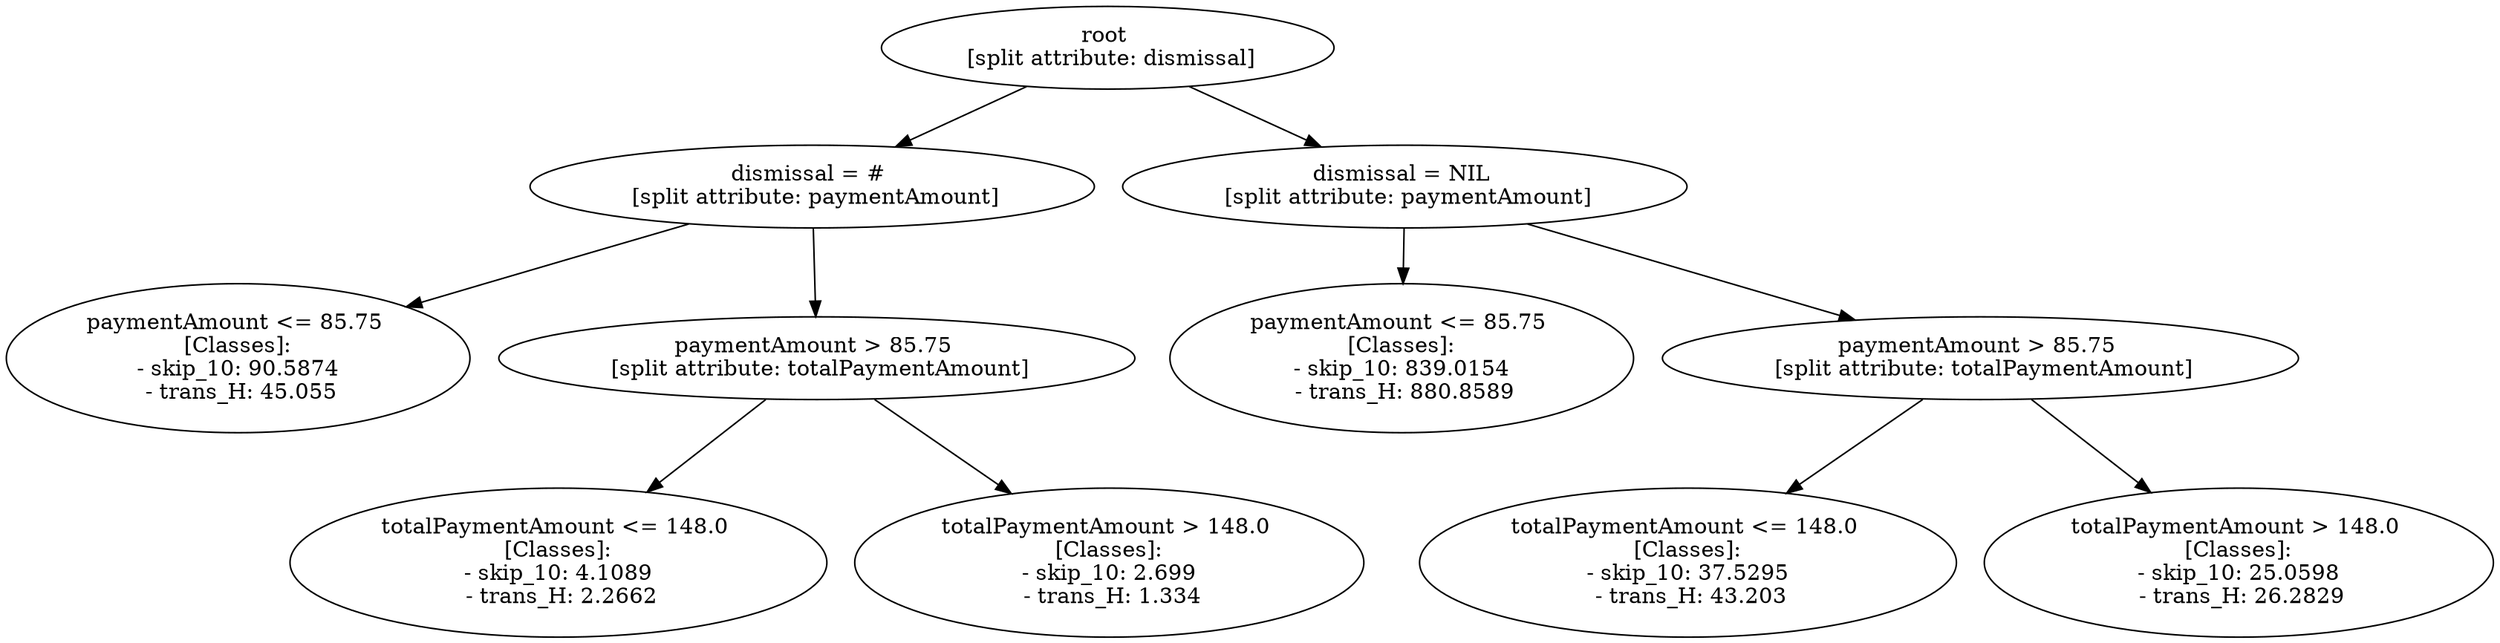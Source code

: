 // Road_Traffic_Fine_Management_Process-p_14-1
digraph "Road_Traffic_Fine_Management_Process-p_14-1" {
	"b2c0bd50-6854-46a5-98bb-26aa150e395d" [label="root 
 [split attribute: dismissal]"]
	"ded8ba21-53a0-4995-88b5-88fce53edc57" [label="dismissal = # 
 [split attribute: paymentAmount]"]
	"b2c0bd50-6854-46a5-98bb-26aa150e395d" -> "ded8ba21-53a0-4995-88b5-88fce53edc57"
	"efdd779d-be47-4156-8978-5275b02dc55e" [label="paymentAmount <= 85.75 
 [Classes]: 
 - skip_10: 90.5874 
 - trans_H: 45.055"]
	"ded8ba21-53a0-4995-88b5-88fce53edc57" -> "efdd779d-be47-4156-8978-5275b02dc55e"
	"055b3bbd-11ce-44f3-bbca-bf0d1b3f9c59" [label="paymentAmount > 85.75 
 [split attribute: totalPaymentAmount]"]
	"ded8ba21-53a0-4995-88b5-88fce53edc57" -> "055b3bbd-11ce-44f3-bbca-bf0d1b3f9c59"
	"754c5d23-c8dd-4266-94d7-4968274b648c" [label="totalPaymentAmount <= 148.0 
 [Classes]: 
 - skip_10: 4.1089 
 - trans_H: 2.2662"]
	"055b3bbd-11ce-44f3-bbca-bf0d1b3f9c59" -> "754c5d23-c8dd-4266-94d7-4968274b648c"
	"0805013d-681a-4b9b-b4d0-e4d38cf00488" [label="totalPaymentAmount > 148.0 
 [Classes]: 
 - skip_10: 2.699 
 - trans_H: 1.334"]
	"055b3bbd-11ce-44f3-bbca-bf0d1b3f9c59" -> "0805013d-681a-4b9b-b4d0-e4d38cf00488"
	"1748a2b3-c481-4ca0-806a-6e7c8a643350" [label="dismissal = NIL 
 [split attribute: paymentAmount]"]
	"b2c0bd50-6854-46a5-98bb-26aa150e395d" -> "1748a2b3-c481-4ca0-806a-6e7c8a643350"
	"7bd74cf6-06be-4e07-aae3-6436b1c52214" [label="paymentAmount <= 85.75 
 [Classes]: 
 - skip_10: 839.0154 
 - trans_H: 880.8589"]
	"1748a2b3-c481-4ca0-806a-6e7c8a643350" -> "7bd74cf6-06be-4e07-aae3-6436b1c52214"
	"623caa22-57d6-4280-a06c-8768818fe2d1" [label="paymentAmount > 85.75 
 [split attribute: totalPaymentAmount]"]
	"1748a2b3-c481-4ca0-806a-6e7c8a643350" -> "623caa22-57d6-4280-a06c-8768818fe2d1"
	"c5528d6d-2f35-4237-8424-3960fc3077b4" [label="totalPaymentAmount <= 148.0 
 [Classes]: 
 - skip_10: 37.5295 
 - trans_H: 43.203"]
	"623caa22-57d6-4280-a06c-8768818fe2d1" -> "c5528d6d-2f35-4237-8424-3960fc3077b4"
	"80938ad2-fa50-4b16-a770-1e87889b5f6c" [label="totalPaymentAmount > 148.0 
 [Classes]: 
 - skip_10: 25.0598 
 - trans_H: 26.2829"]
	"623caa22-57d6-4280-a06c-8768818fe2d1" -> "80938ad2-fa50-4b16-a770-1e87889b5f6c"
}
